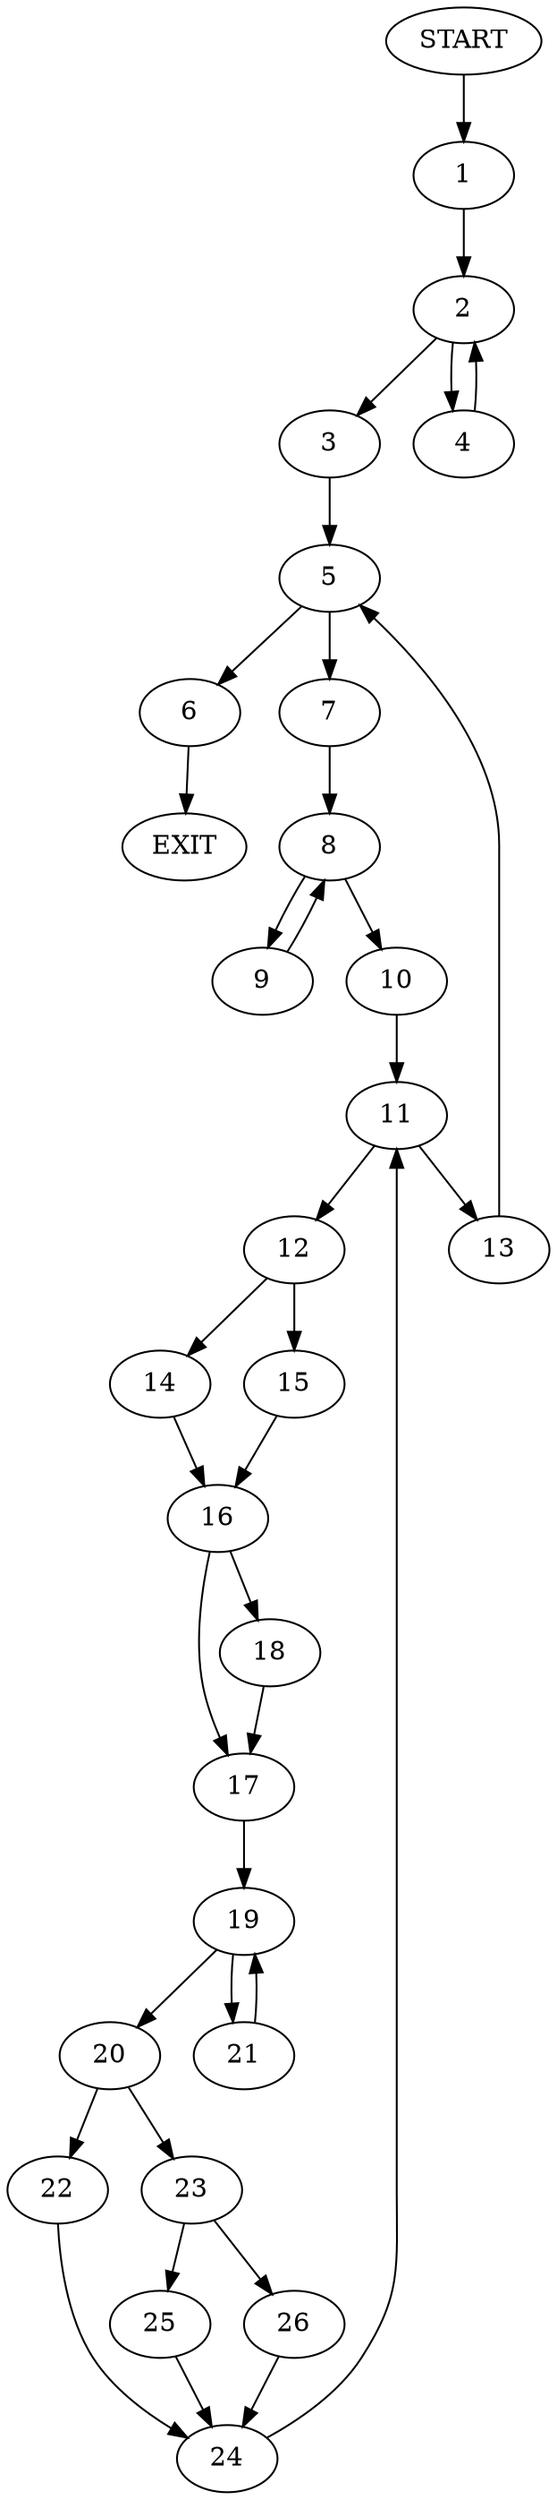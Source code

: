 digraph {
0 [label="START"]
27 [label="EXIT"]
0 -> 1
1 -> 2
2 -> 3
2 -> 4
3 -> 5
4 -> 2
5 -> 6
5 -> 7
6 -> 27
7 -> 8
8 -> 9
8 -> 10
10 -> 11
9 -> 8
11 -> 12
11 -> 13
12 -> 14
12 -> 15
13 -> 5
14 -> 16
15 -> 16
16 -> 17
16 -> 18
18 -> 17
17 -> 19
19 -> 20
19 -> 21
20 -> 22
20 -> 23
21 -> 19
22 -> 24
23 -> 25
23 -> 26
24 -> 11
25 -> 24
26 -> 24
}
